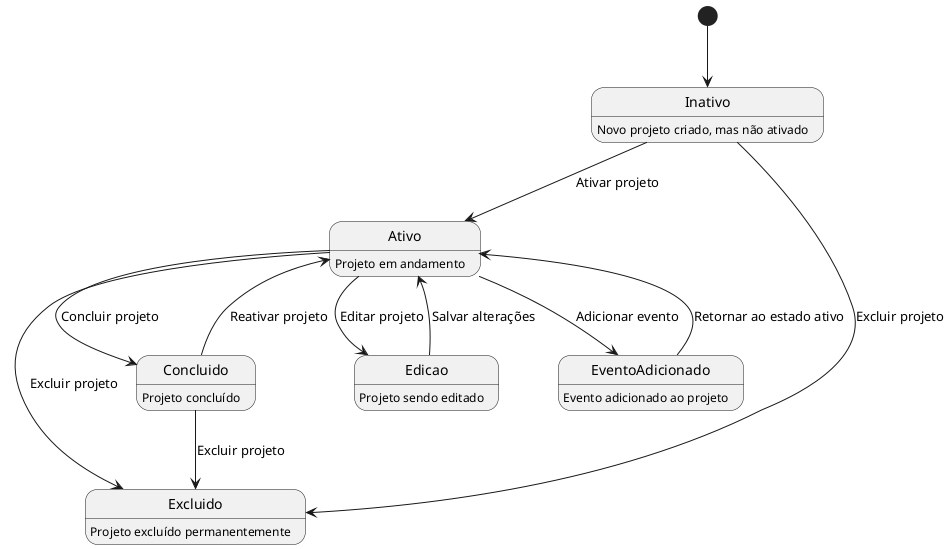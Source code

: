 @startuml
[*] --> Inativo

Inativo : Novo projeto criado, mas não ativado
Inativo --> Ativo : Ativar projeto
Inativo --> Excluido : Excluir projeto

Ativo : Projeto em andamento
Ativo --> Concluido : Concluir projeto
Ativo --> Excluido : Excluir projeto
Ativo --> Edicao : Editar projeto
Ativo --> EventoAdicionado : Adicionar evento

Edicao : Projeto sendo editado
Edicao --> Ativo : Salvar alterações

EventoAdicionado : Evento adicionado ao projeto
EventoAdicionado --> Ativo : Retornar ao estado ativo

Concluido : Projeto concluído
Concluido --> Ativo : Reativar projeto
Concluido --> Excluido : Excluir projeto

Excluido : Projeto excluído permanentemente

@enduml

